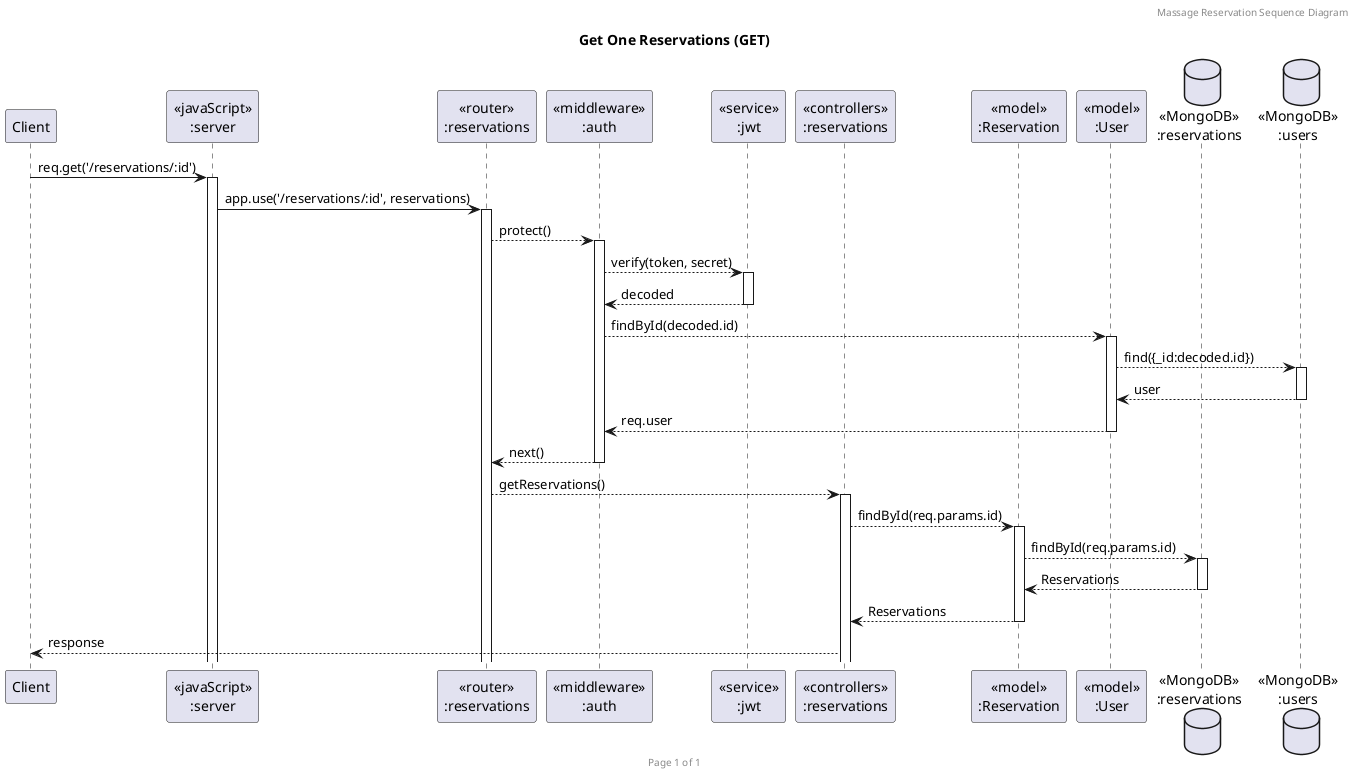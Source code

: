 @startuml Get One Reservations (GET)

header Massage Reservation Sequence Diagram
footer Page %page% of %lastpage%
title "Get One Reservations (GET)"

participant "Client" as client
participant "<<javaScript>>\n:server" as server
participant "<<router>>\n:reservations" as routerReservations
participant "<<middleware>>\n:auth" as middlewareAuth
participant "<<service>>\n:jwt" as jwtAuth
participant "<<controllers>>\n:reservations" as controllersReservations
participant "<<model>>\n:Reservation" as modelReservation
participant "<<model>>\n:User" as modelUser
database "<<MongoDB>>\n:reservations" as ReservationsDatabase
database "<<MongoDB>>\n:users" as UsersDatabase

client->server ++:req.get('/reservations/:id')
server->routerReservations ++:app.use('/reservations/:id', reservations)

routerReservations--> middlewareAuth ++:protect()
middlewareAuth --> jwtAuth ++:verify(token, secret)
middlewareAuth <-- jwtAuth --:decoded
middlewareAuth --> modelUser ++:findById(decoded.id)
modelUser --> UsersDatabase ++: find({_id:decoded.id})
modelUser <-- UsersDatabase --:user
middlewareAuth <-- modelUser --:req.user
routerReservations <-- middlewareAuth --:next()
routerReservations --> controllersReservations ++:getReservations()

controllersReservations --> modelReservation ++:findById(req.params.id)
modelReservation --> ReservationsDatabase ++:findById(req.params.id)
modelReservation <-- ReservationsDatabase --:Reservations
controllersReservations <-- modelReservation --:Reservations
client <-- controllersReservations :response